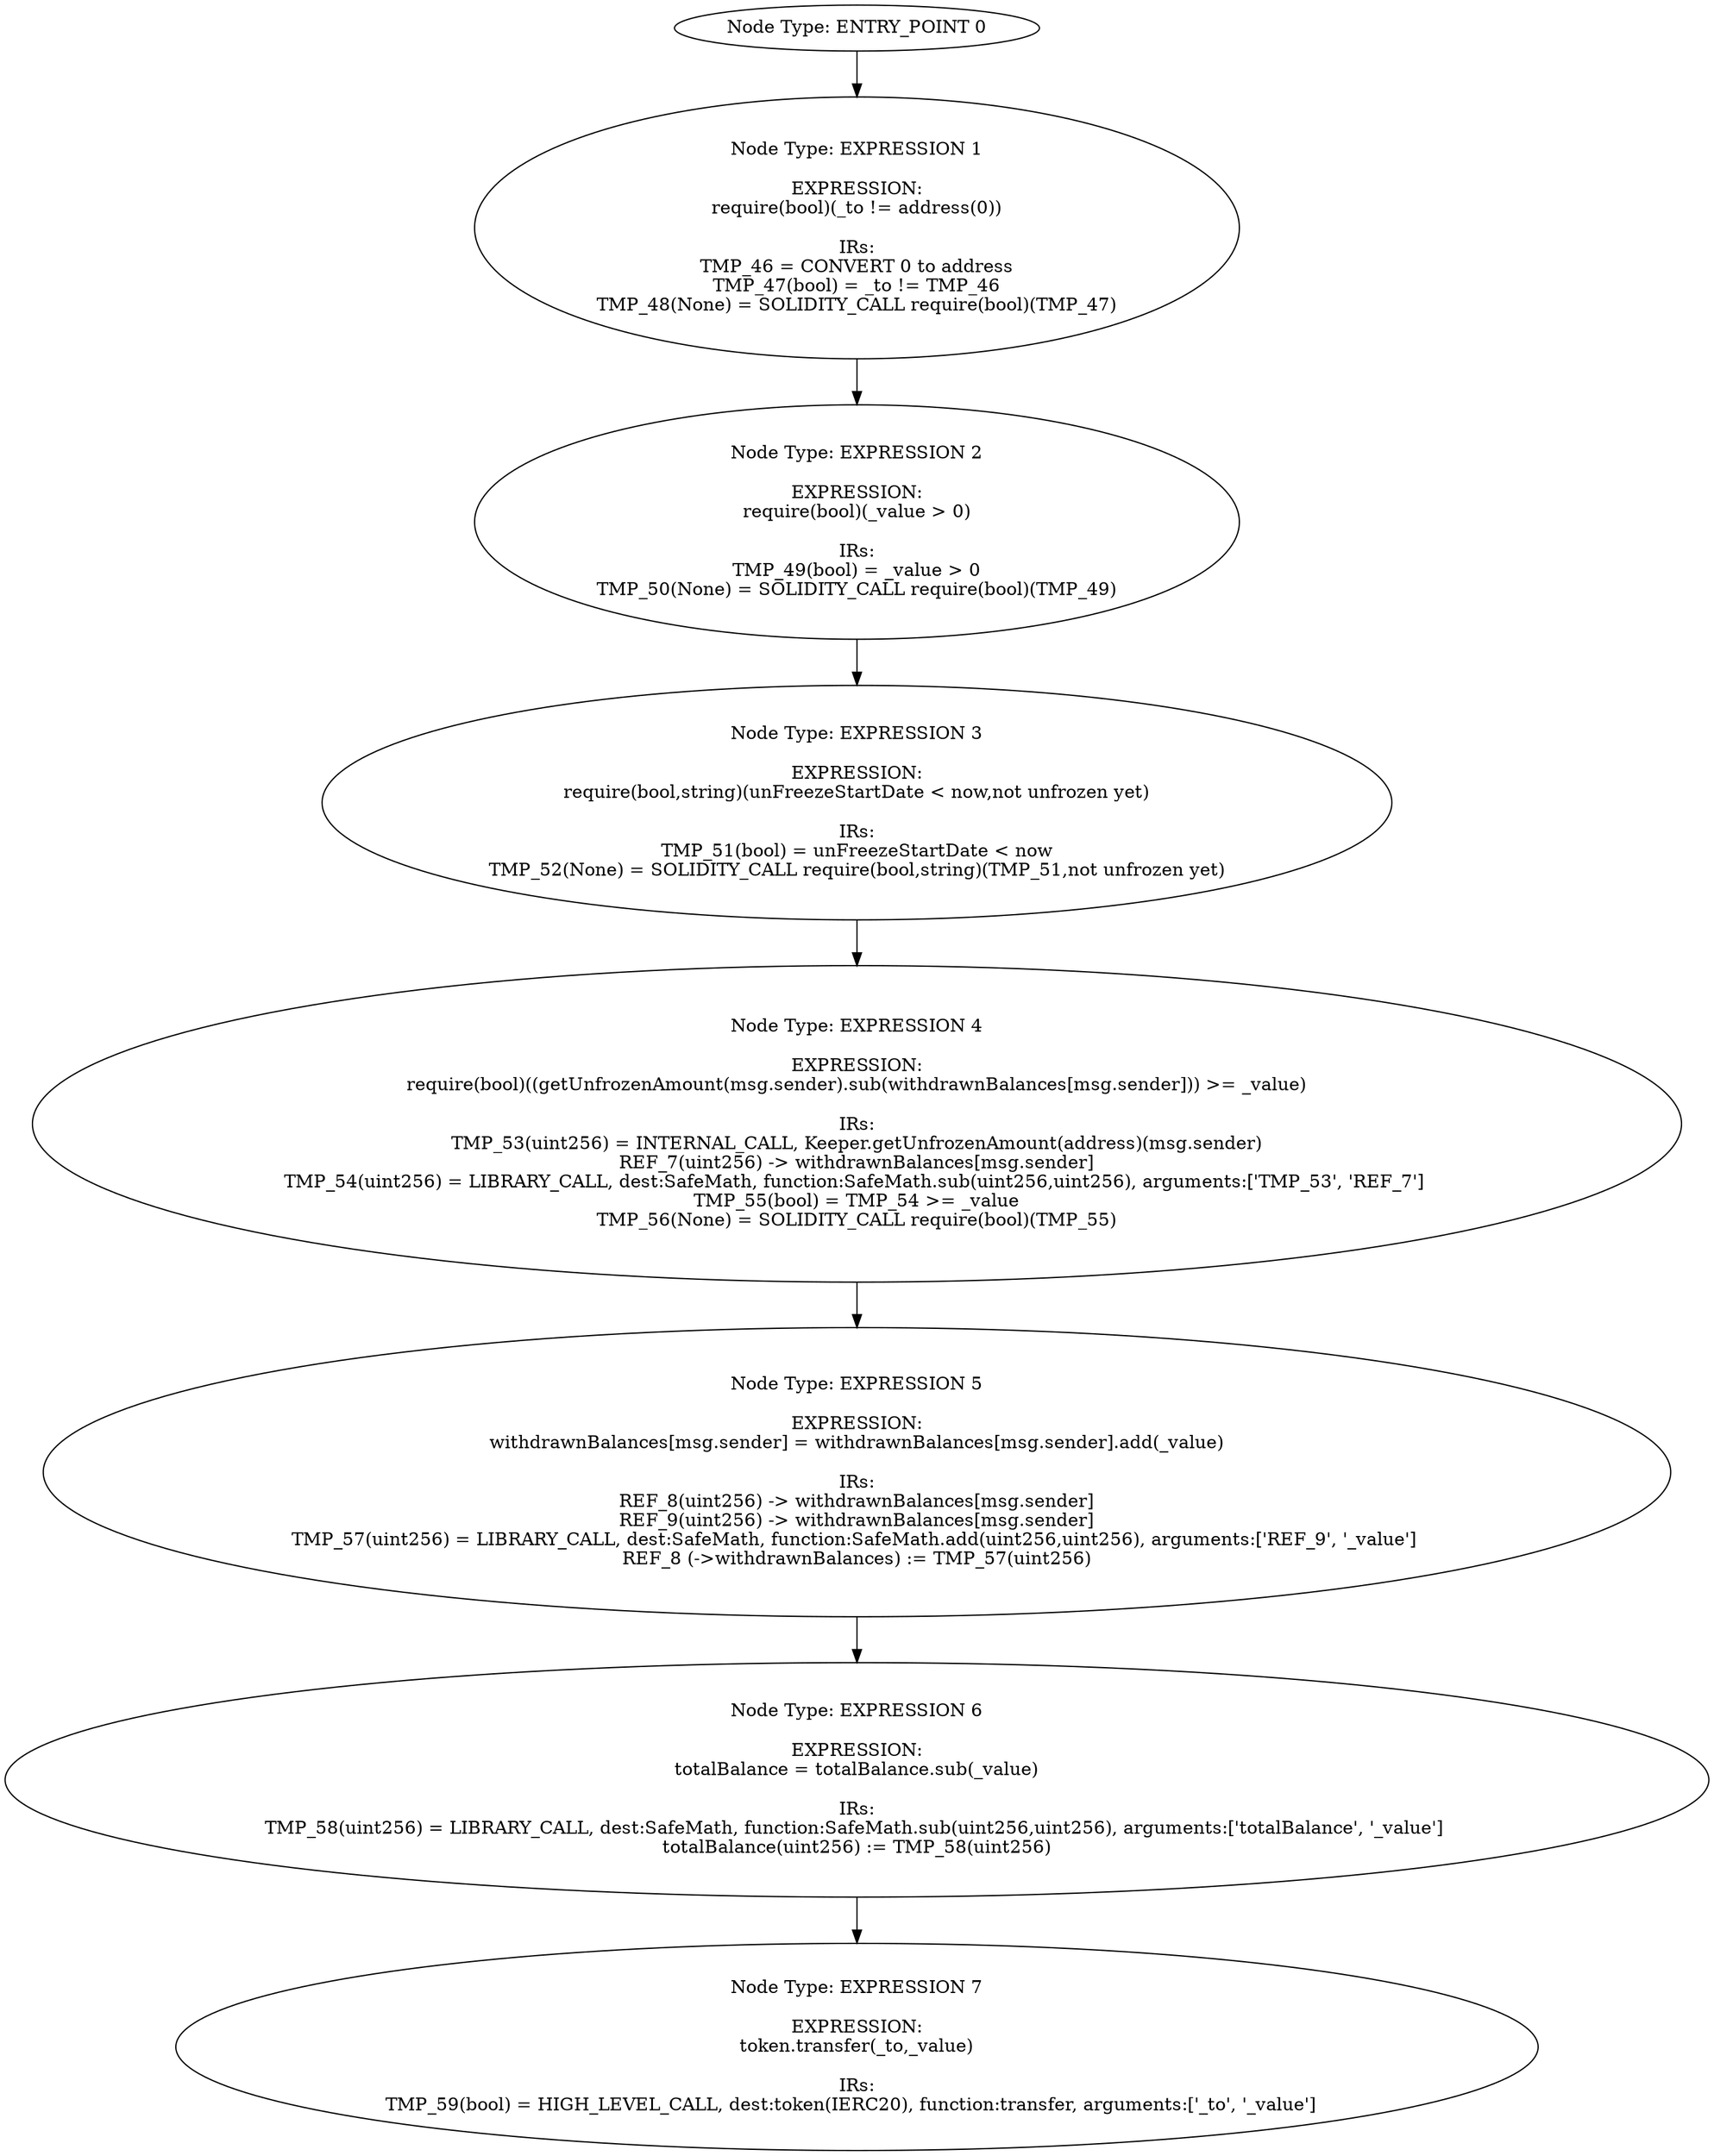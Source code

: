 digraph{
0[label="Node Type: ENTRY_POINT 0
"];
0->1;
1[label="Node Type: EXPRESSION 1

EXPRESSION:
require(bool)(_to != address(0))

IRs:
TMP_46 = CONVERT 0 to address
TMP_47(bool) = _to != TMP_46
TMP_48(None) = SOLIDITY_CALL require(bool)(TMP_47)"];
1->2;
2[label="Node Type: EXPRESSION 2

EXPRESSION:
require(bool)(_value > 0)

IRs:
TMP_49(bool) = _value > 0
TMP_50(None) = SOLIDITY_CALL require(bool)(TMP_49)"];
2->3;
3[label="Node Type: EXPRESSION 3

EXPRESSION:
require(bool,string)(unFreezeStartDate < now,not unfrozen yet)

IRs:
TMP_51(bool) = unFreezeStartDate < now
TMP_52(None) = SOLIDITY_CALL require(bool,string)(TMP_51,not unfrozen yet)"];
3->4;
4[label="Node Type: EXPRESSION 4

EXPRESSION:
require(bool)((getUnfrozenAmount(msg.sender).sub(withdrawnBalances[msg.sender])) >= _value)

IRs:
TMP_53(uint256) = INTERNAL_CALL, Keeper.getUnfrozenAmount(address)(msg.sender)
REF_7(uint256) -> withdrawnBalances[msg.sender]
TMP_54(uint256) = LIBRARY_CALL, dest:SafeMath, function:SafeMath.sub(uint256,uint256), arguments:['TMP_53', 'REF_7'] 
TMP_55(bool) = TMP_54 >= _value
TMP_56(None) = SOLIDITY_CALL require(bool)(TMP_55)"];
4->5;
5[label="Node Type: EXPRESSION 5

EXPRESSION:
withdrawnBalances[msg.sender] = withdrawnBalances[msg.sender].add(_value)

IRs:
REF_8(uint256) -> withdrawnBalances[msg.sender]
REF_9(uint256) -> withdrawnBalances[msg.sender]
TMP_57(uint256) = LIBRARY_CALL, dest:SafeMath, function:SafeMath.add(uint256,uint256), arguments:['REF_9', '_value'] 
REF_8 (->withdrawnBalances) := TMP_57(uint256)"];
5->6;
6[label="Node Type: EXPRESSION 6

EXPRESSION:
totalBalance = totalBalance.sub(_value)

IRs:
TMP_58(uint256) = LIBRARY_CALL, dest:SafeMath, function:SafeMath.sub(uint256,uint256), arguments:['totalBalance', '_value'] 
totalBalance(uint256) := TMP_58(uint256)"];
6->7;
7[label="Node Type: EXPRESSION 7

EXPRESSION:
token.transfer(_to,_value)

IRs:
TMP_59(bool) = HIGH_LEVEL_CALL, dest:token(IERC20), function:transfer, arguments:['_to', '_value']  "];
}
